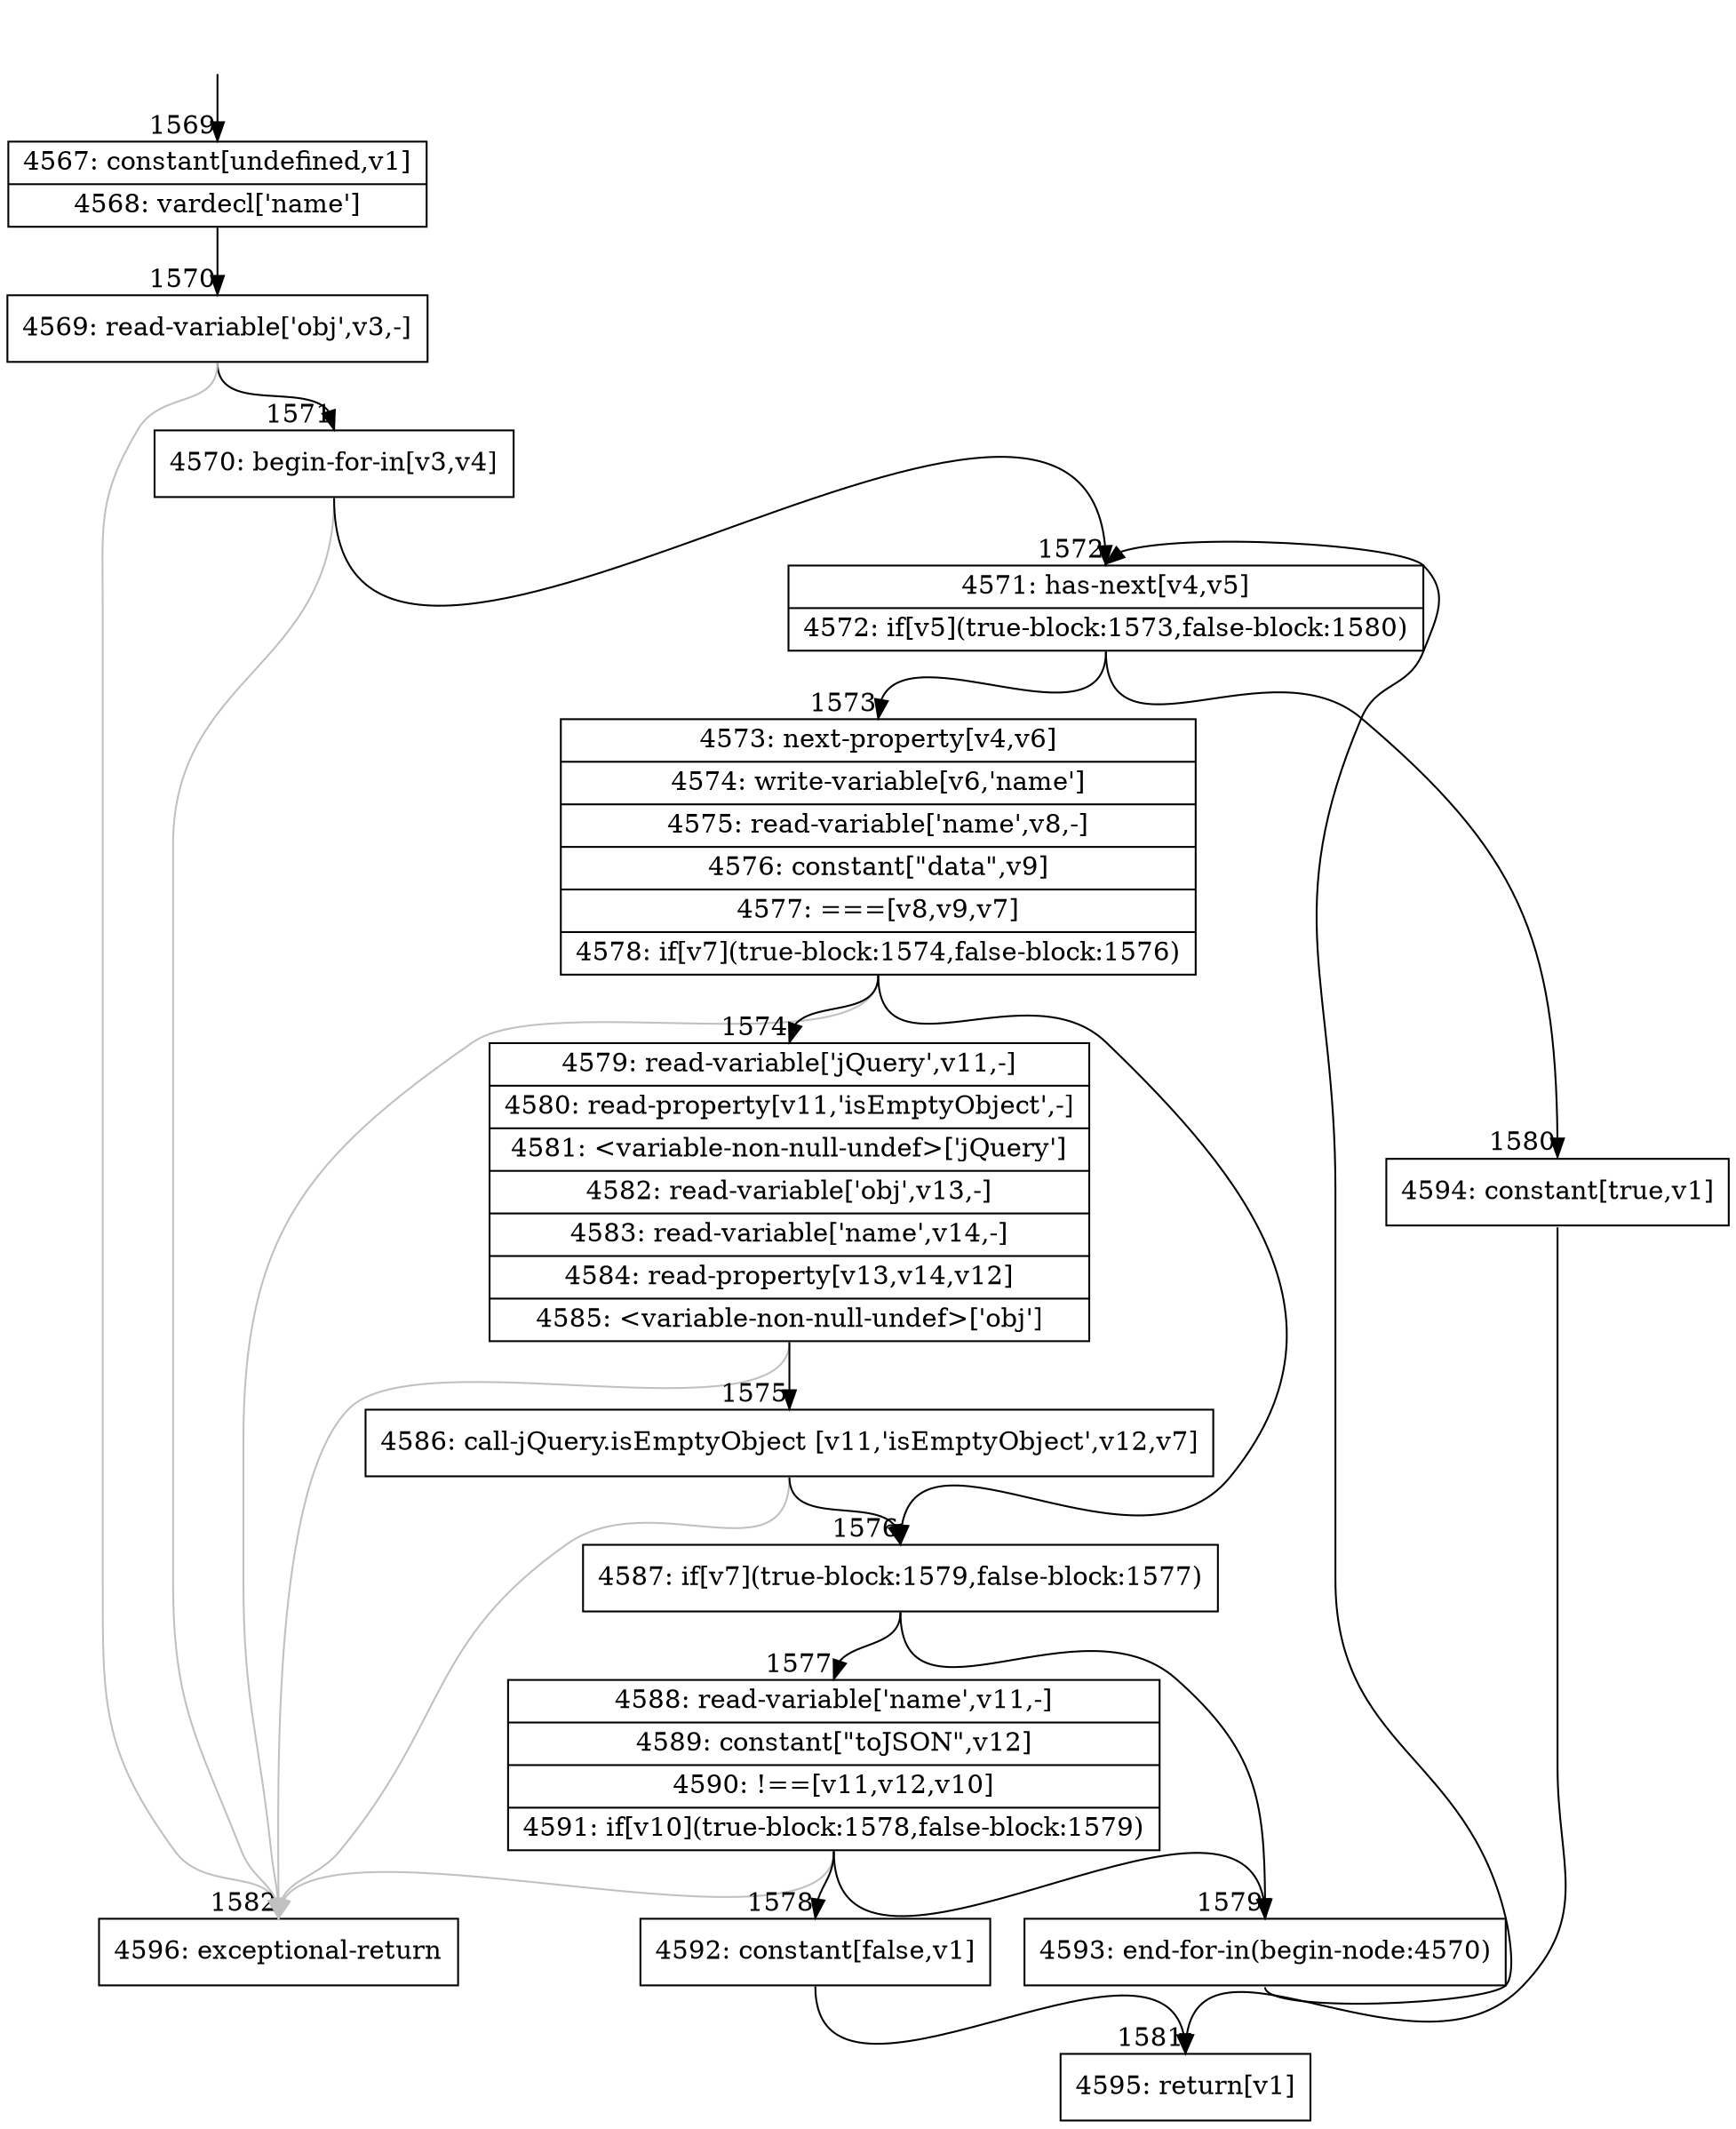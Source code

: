 digraph {
rankdir="TD"
BB_entry107[shape=none,label=""];
BB_entry107 -> BB1569 [tailport=s, headport=n, headlabel="    1569"]
BB1569 [shape=record label="{4567: constant[undefined,v1]|4568: vardecl['name']}" ] 
BB1569 -> BB1570 [tailport=s, headport=n, headlabel="      1570"]
BB1570 [shape=record label="{4569: read-variable['obj',v3,-]}" ] 
BB1570 -> BB1571 [tailport=s, headport=n, headlabel="      1571"]
BB1570 -> BB1582 [tailport=s, headport=n, color=gray, headlabel="      1582"]
BB1571 [shape=record label="{4570: begin-for-in[v3,v4]}" ] 
BB1571 -> BB1572 [tailport=s, headport=n, headlabel="      1572"]
BB1571 -> BB1582 [tailport=s, headport=n, color=gray]
BB1572 [shape=record label="{4571: has-next[v4,v5]|4572: if[v5](true-block:1573,false-block:1580)}" ] 
BB1572 -> BB1573 [tailport=s, headport=n, headlabel="      1573"]
BB1572 -> BB1580 [tailport=s, headport=n, headlabel="      1580"]
BB1573 [shape=record label="{4573: next-property[v4,v6]|4574: write-variable[v6,'name']|4575: read-variable['name',v8,-]|4576: constant[\"data\",v9]|4577: ===[v8,v9,v7]|4578: if[v7](true-block:1574,false-block:1576)}" ] 
BB1573 -> BB1576 [tailport=s, headport=n, headlabel="      1576"]
BB1573 -> BB1574 [tailport=s, headport=n, headlabel="      1574"]
BB1573 -> BB1582 [tailport=s, headport=n, color=gray]
BB1574 [shape=record label="{4579: read-variable['jQuery',v11,-]|4580: read-property[v11,'isEmptyObject',-]|4581: \<variable-non-null-undef\>['jQuery']|4582: read-variable['obj',v13,-]|4583: read-variable['name',v14,-]|4584: read-property[v13,v14,v12]|4585: \<variable-non-null-undef\>['obj']}" ] 
BB1574 -> BB1575 [tailport=s, headport=n, headlabel="      1575"]
BB1574 -> BB1582 [tailport=s, headport=n, color=gray]
BB1575 [shape=record label="{4586: call-jQuery.isEmptyObject [v11,'isEmptyObject',v12,v7]}" ] 
BB1575 -> BB1576 [tailport=s, headport=n]
BB1575 -> BB1582 [tailport=s, headport=n, color=gray]
BB1576 [shape=record label="{4587: if[v7](true-block:1579,false-block:1577)}" ] 
BB1576 -> BB1579 [tailport=s, headport=n, headlabel="      1579"]
BB1576 -> BB1577 [tailport=s, headport=n, headlabel="      1577"]
BB1577 [shape=record label="{4588: read-variable['name',v11,-]|4589: constant[\"toJSON\",v12]|4590: !==[v11,v12,v10]|4591: if[v10](true-block:1578,false-block:1579)}" ] 
BB1577 -> BB1578 [tailport=s, headport=n, headlabel="      1578"]
BB1577 -> BB1579 [tailport=s, headport=n]
BB1577 -> BB1582 [tailport=s, headport=n, color=gray]
BB1578 [shape=record label="{4592: constant[false,v1]}" ] 
BB1578 -> BB1581 [tailport=s, headport=n, headlabel="      1581"]
BB1579 [shape=record label="{4593: end-for-in(begin-node:4570)}" ] 
BB1579 -> BB1572 [tailport=s, headport=n]
BB1580 [shape=record label="{4594: constant[true,v1]}" ] 
BB1580 -> BB1581 [tailport=s, headport=n]
BB1581 [shape=record label="{4595: return[v1]}" ] 
BB1582 [shape=record label="{4596: exceptional-return}" ] 
//#$~ 1886
}
